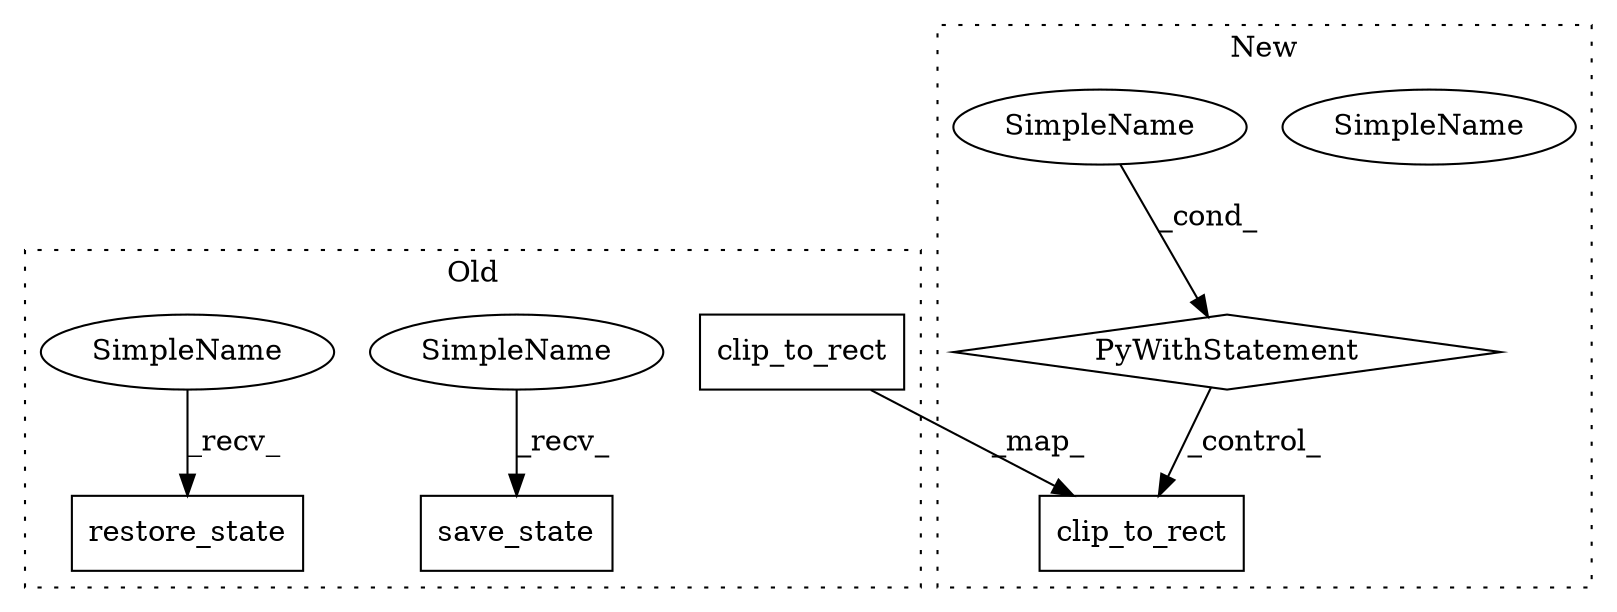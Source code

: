digraph G {
subgraph cluster0 {
1 [label="clip_to_rect" a="32" s="4149,4198" l="13,1" shape="box"];
3 [label="restore_state" a="32" s="4498" l="15" shape="box"];
6 [label="save_state" a="32" s="4128" l="12" shape="box"];
7 [label="SimpleName" a="42" s="4125" l="2" shape="ellipse"];
8 [label="SimpleName" a="42" s="4495" l="2" shape="ellipse"];
label = "Old";
style="dotted";
}
subgraph cluster1 {
2 [label="clip_to_rect" a="32" s="4396,4445" l="13,1" shape="box"];
4 [label="SimpleName" a="42" s="4381" l="2" shape="ellipse"];
5 [label="PyWithStatement" a="104" s="4371,4383" l="10,2" shape="diamond"];
9 [label="SimpleName" a="42" s="4381" l="2" shape="ellipse"];
label = "New";
style="dotted";
}
1 -> 2 [label="_map_"];
5 -> 2 [label="_control_"];
7 -> 6 [label="_recv_"];
8 -> 3 [label="_recv_"];
9 -> 5 [label="_cond_"];
}
